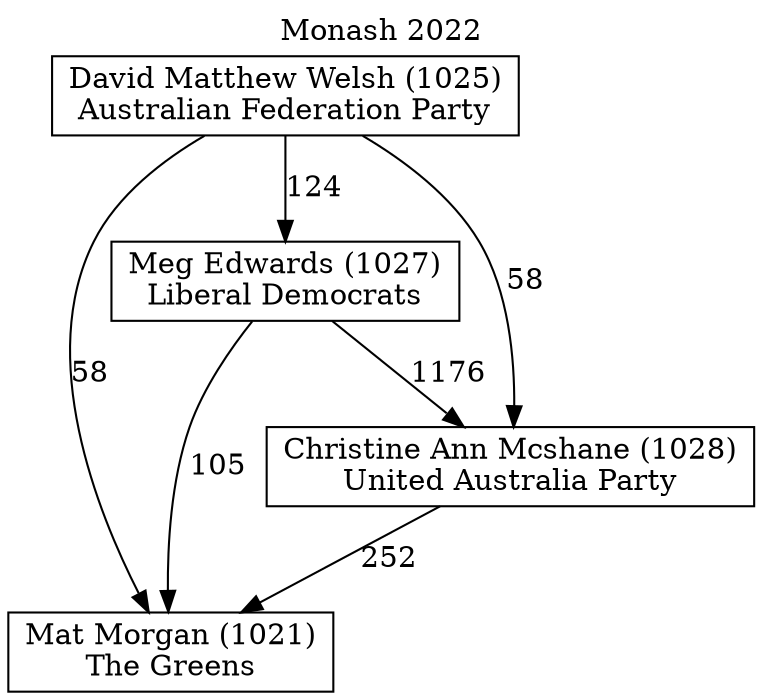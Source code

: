 // House preference flow
digraph "Mat Morgan (1021)_Monash_2022" {
	graph [label="Monash 2022" labelloc=t mclimit=10]
	node [shape=box]
	"Meg Edwards (1027)" [label="Meg Edwards (1027)
Liberal Democrats"]
	"Mat Morgan (1021)" [label="Mat Morgan (1021)
The Greens"]
	"Christine Ann Mcshane (1028)" [label="Christine Ann Mcshane (1028)
United Australia Party"]
	"David Matthew Welsh (1025)" [label="David Matthew Welsh (1025)
Australian Federation Party"]
	"Christine Ann Mcshane (1028)" -> "Mat Morgan (1021)" [label=252]
	"David Matthew Welsh (1025)" -> "Mat Morgan (1021)" [label=58]
	"Meg Edwards (1027)" -> "Christine Ann Mcshane (1028)" [label=1176]
	"David Matthew Welsh (1025)" -> "Meg Edwards (1027)" [label=124]
	"David Matthew Welsh (1025)" -> "Christine Ann Mcshane (1028)" [label=58]
	"Meg Edwards (1027)" -> "Mat Morgan (1021)" [label=105]
}
